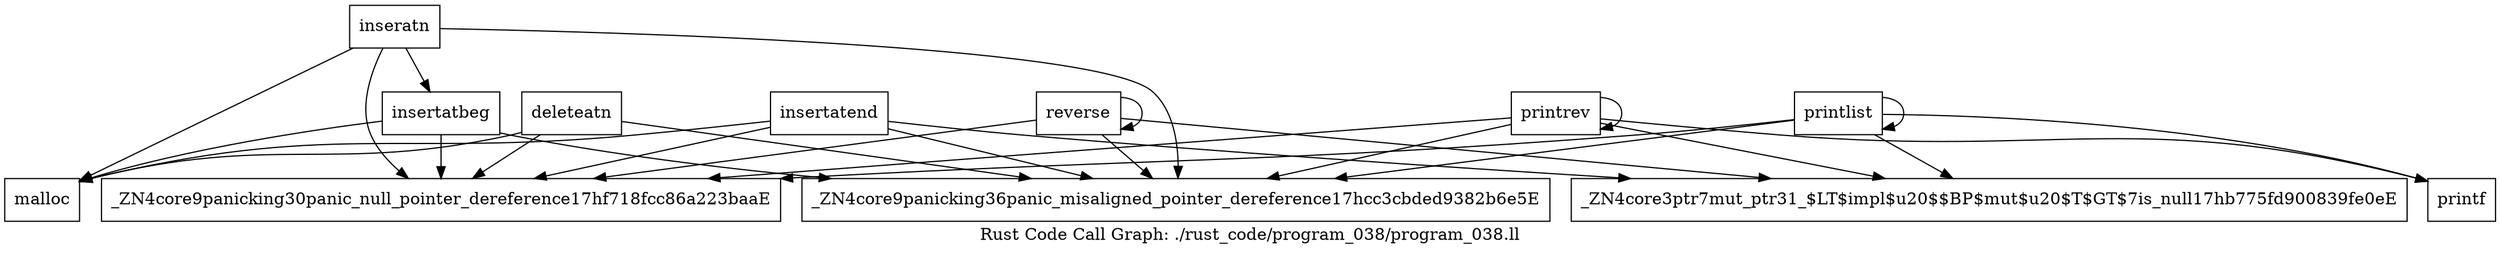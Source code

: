 digraph "Rust Code Call Graph: ./rust_code/program_038/program_038.ll" {
	label="Rust Code Call Graph: ./rust_code/program_038/program_038.ll";

	Node0x55cffa0aa560 [shape=record,label="{_ZN4core3ptr7mut_ptr31_$LT$impl$u20$$BP$mut$u20$T$GT$7is_null17hb775fd900839fe0eE}"];
	Node0x55cffa0b2f90 [shape=record,label="{insertatbeg}"];
	Node0x55cffa0b2f90 -> Node0x55cffa0b5070;
	Node0x55cffa0b2f90 -> Node0x55cffa0b73e0;
	Node0x55cffa0b2f90 -> Node0x55cffa0bc510;
	Node0x55cffa0bc450 [shape=record,label="{insertatend}"];
	Node0x55cffa0bc450 -> Node0x55cffa0b5070;
	Node0x55cffa0bc450 -> Node0x55cffa0bc510;
	Node0x55cffa0bc450 -> Node0x55cffa0b73e0;
	Node0x55cffa0bc450 -> Node0x55cffa0aa560;
	Node0x55cffa0bc9f0 [shape=record,label="{printlist}"];
	Node0x55cffa0bc9f0 -> Node0x55cffa0aa560;
	Node0x55cffa0bc9f0 -> Node0x55cffa0b73e0;
	Node0x55cffa0bc9f0 -> Node0x55cffa0b79e0;
	Node0x55cffa0bc9f0 -> Node0x55cffa0bc510;
	Node0x55cffa0bc9f0 -> Node0x55cffa0bc9f0;
	Node0x55cffa08fdb0 [shape=record,label="{reverse}"];
	Node0x55cffa08fdb0 -> Node0x55cffa0b73e0;
	Node0x55cffa08fdb0 -> Node0x55cffa0aa560;
	Node0x55cffa08fdb0 -> Node0x55cffa0bc510;
	Node0x55cffa08fdb0 -> Node0x55cffa08fdb0;
	Node0x55cffa09ad00 [shape=record,label="{inseratn}"];
	Node0x55cffa09ad00 -> Node0x55cffa0b2f90;
	Node0x55cffa09ad00 -> Node0x55cffa0b5070;
	Node0x55cffa09ad00 -> Node0x55cffa0bc510;
	Node0x55cffa09ad00 -> Node0x55cffa0b73e0;
	Node0x55cffa097cf0 [shape=record,label="{deleteatn}"];
	Node0x55cffa097cf0 -> Node0x55cffa0b5070;
	Node0x55cffa097cf0 -> Node0x55cffa0bc510;
	Node0x55cffa097cf0 -> Node0x55cffa0b73e0;
	Node0x55cffa091940 [shape=record,label="{printrev}"];
	Node0x55cffa091940 -> Node0x55cffa0aa560;
	Node0x55cffa091940 -> Node0x55cffa0b73e0;
	Node0x55cffa091940 -> Node0x55cffa091940;
	Node0x55cffa091940 -> Node0x55cffa0bc510;
	Node0x55cffa091940 -> Node0x55cffa0b79e0;
	Node0x55cffa0b5070 [shape=record,label="{malloc}"];
	Node0x55cffa0b73e0 [shape=record,label="{_ZN4core9panicking36panic_misaligned_pointer_dereference17hcc3cbded9382b6e5E}"];
	Node0x55cffa0bc510 [shape=record,label="{_ZN4core9panicking30panic_null_pointer_dereference17hf718fcc86a223baaE}"];
	Node0x55cffa0b79e0 [shape=record,label="{printf}"];
}

